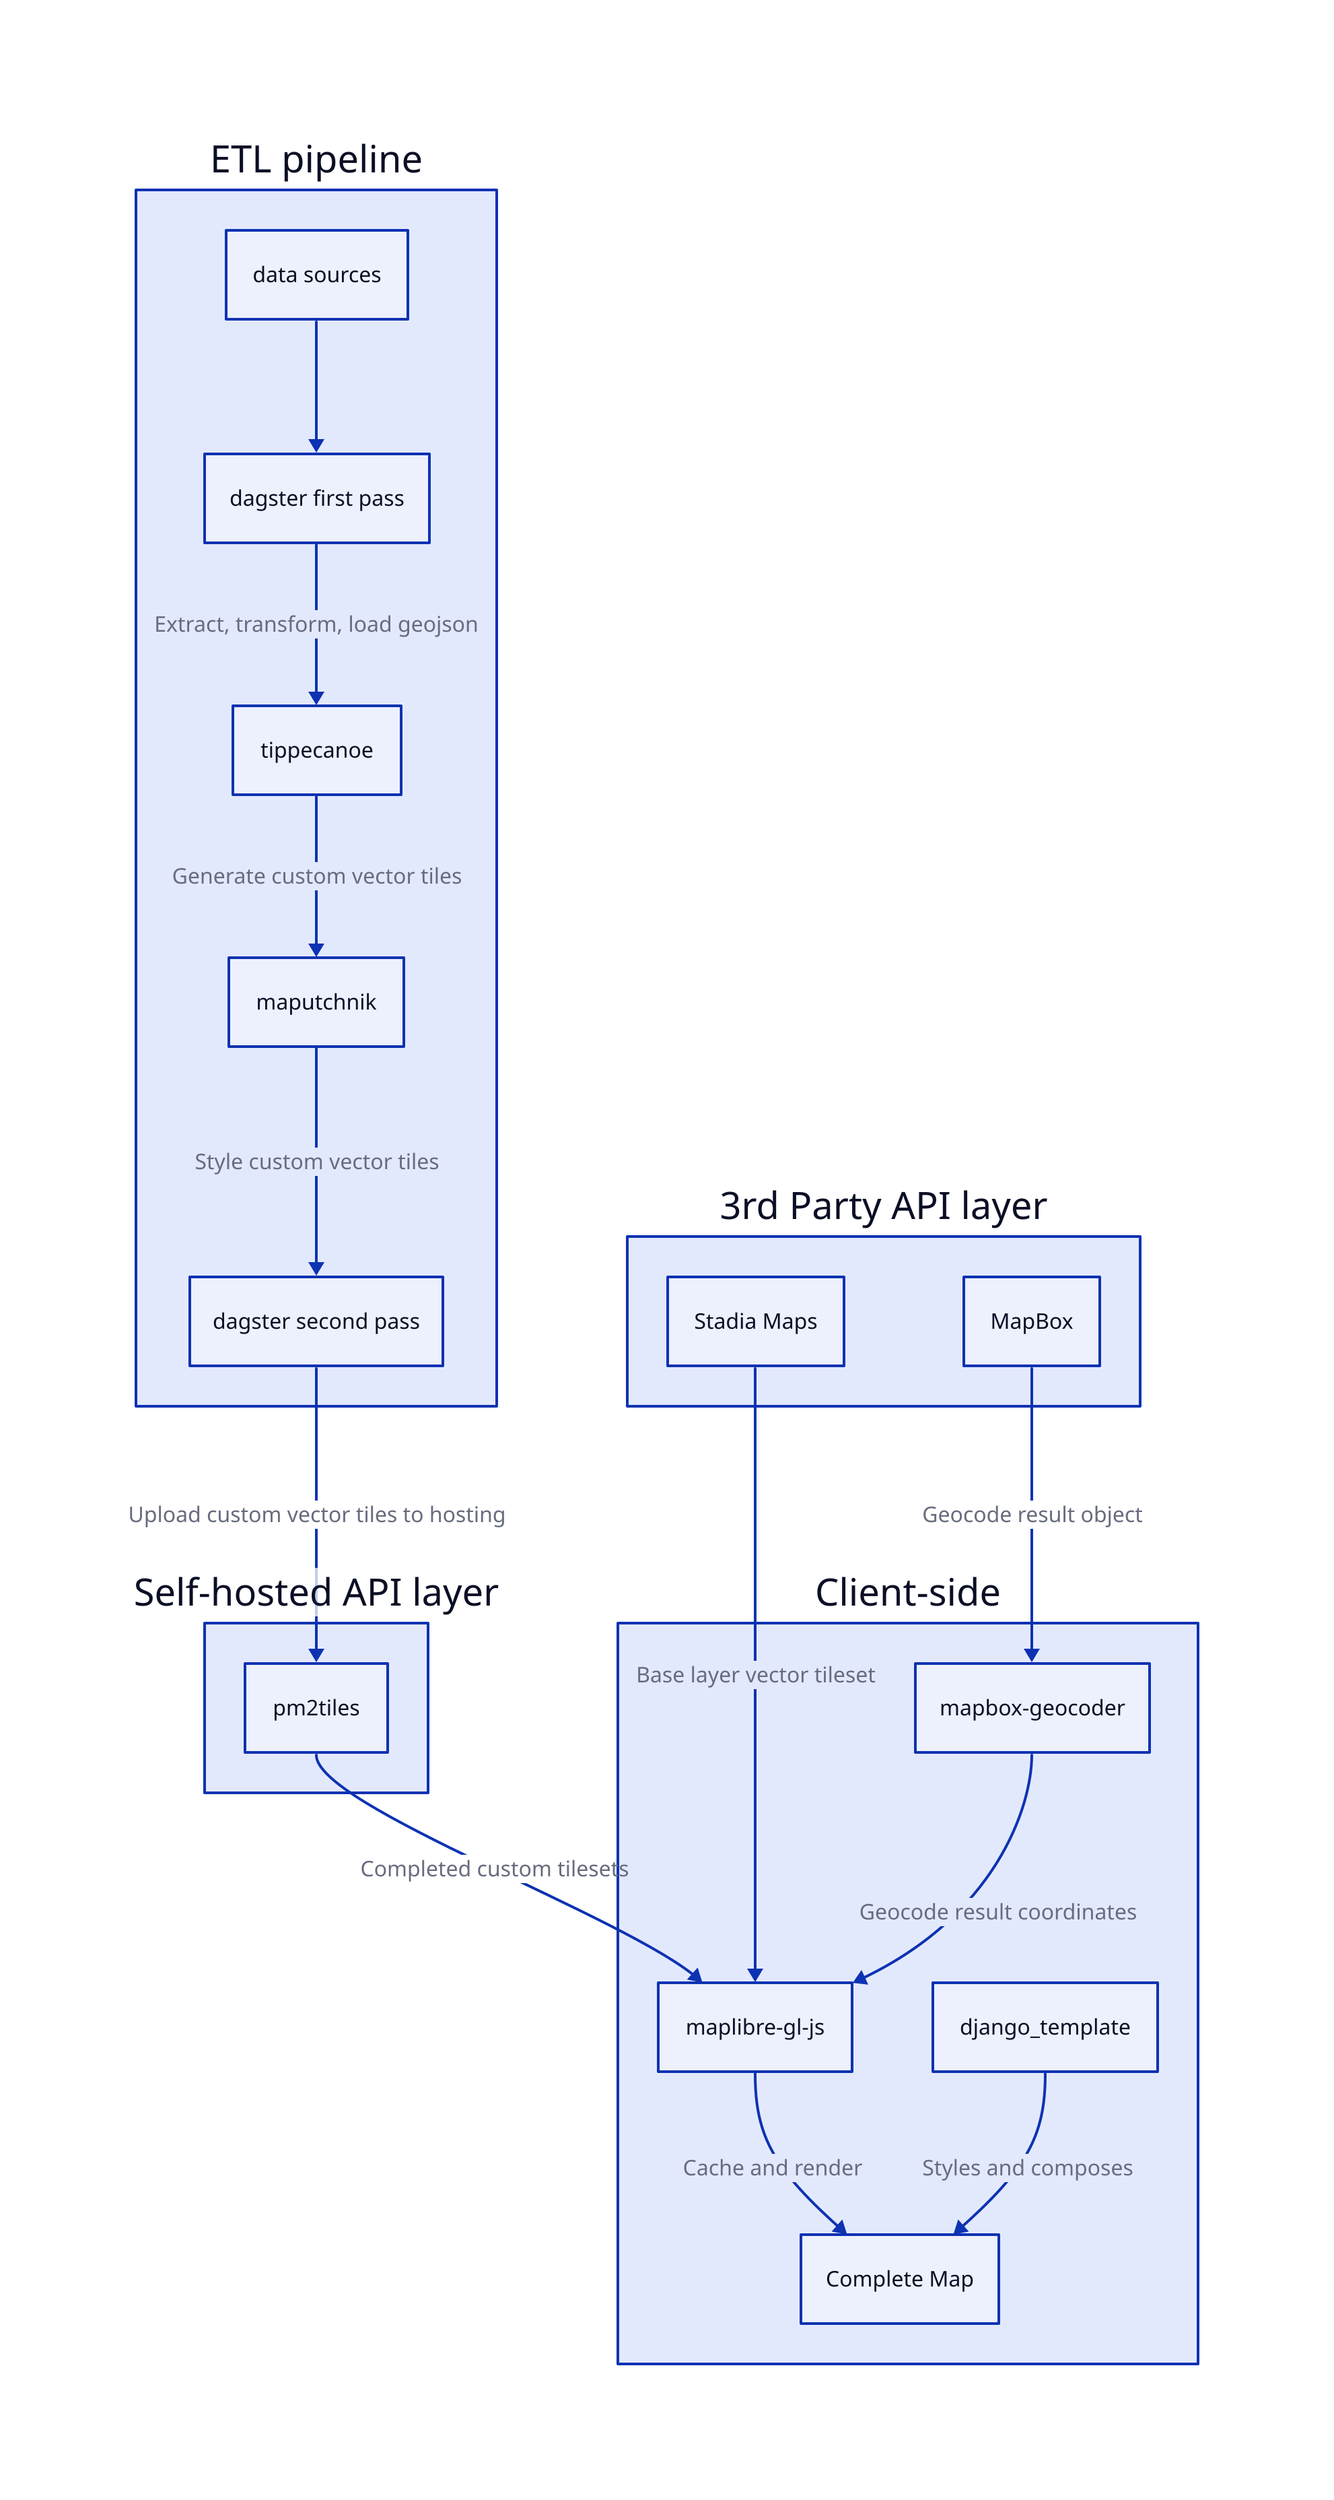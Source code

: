 etl: ETL pipeline
api1: 3rd Party API layer
api2: Self-hosted API layer
client: Client-side

etl.data sources -> etl.dagster first pass
etl.dagster first pass -> etl.tippecanoe: Extract, transform, load geojson
etl.tippecanoe -> etl.maputchnik: Generate custom vector tiles
etl.maputchnik -> etl.dagster second pass: Style custom vector tiles
etl.dagster second pass -> api2.pm2tiles: Upload custom vector tiles to hosting

api2.pm2tiles -> client.maplibre-gl-js: Completed custom tilesets
api1.Stadia Maps -> client.maplibre-gl-js: Base layer vector tileset
api1.MapBox -> client.mapbox-geocoder: Geocode result object

client.mapbox-geocoder -> client.maplibre-gl-js: Geocode result coordinates

client.maplibre-gl-js -> client.Complete Map: Cache and render
client.django_template -> client.Complete Map: Styles and composes
